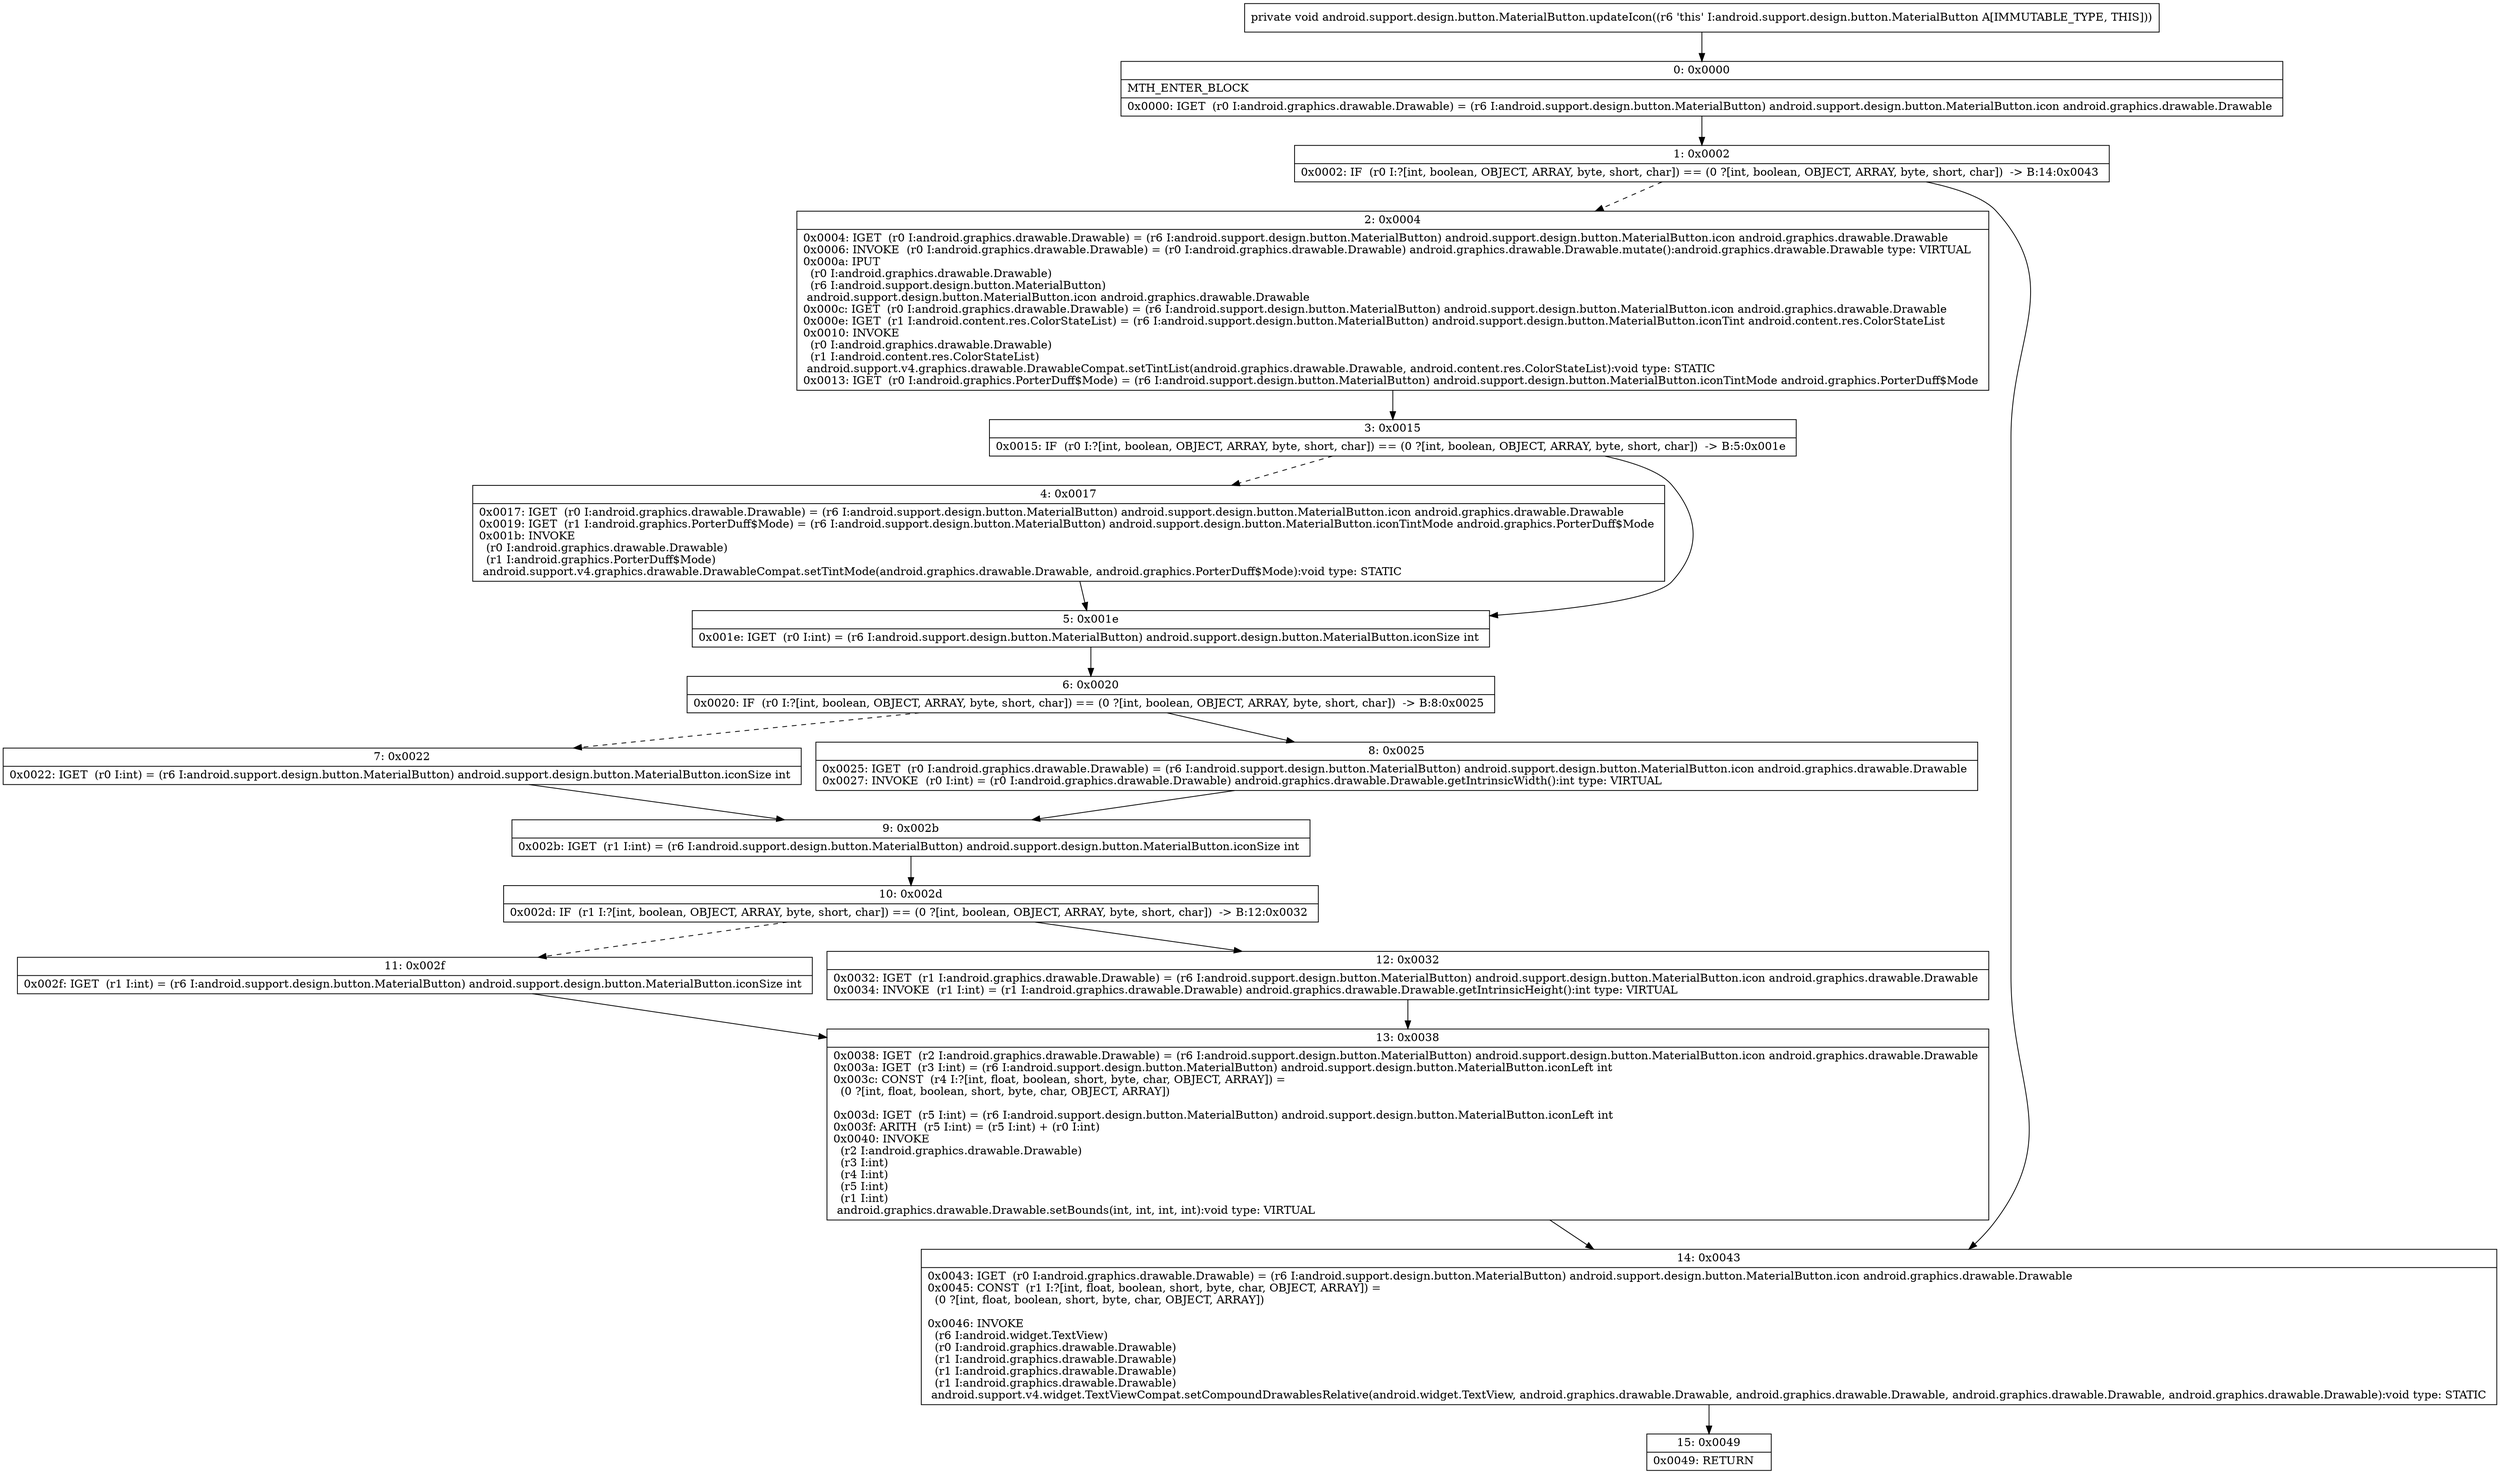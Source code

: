 digraph "CFG forandroid.support.design.button.MaterialButton.updateIcon()V" {
Node_0 [shape=record,label="{0\:\ 0x0000|MTH_ENTER_BLOCK\l|0x0000: IGET  (r0 I:android.graphics.drawable.Drawable) = (r6 I:android.support.design.button.MaterialButton) android.support.design.button.MaterialButton.icon android.graphics.drawable.Drawable \l}"];
Node_1 [shape=record,label="{1\:\ 0x0002|0x0002: IF  (r0 I:?[int, boolean, OBJECT, ARRAY, byte, short, char]) == (0 ?[int, boolean, OBJECT, ARRAY, byte, short, char])  \-\> B:14:0x0043 \l}"];
Node_2 [shape=record,label="{2\:\ 0x0004|0x0004: IGET  (r0 I:android.graphics.drawable.Drawable) = (r6 I:android.support.design.button.MaterialButton) android.support.design.button.MaterialButton.icon android.graphics.drawable.Drawable \l0x0006: INVOKE  (r0 I:android.graphics.drawable.Drawable) = (r0 I:android.graphics.drawable.Drawable) android.graphics.drawable.Drawable.mutate():android.graphics.drawable.Drawable type: VIRTUAL \l0x000a: IPUT  \l  (r0 I:android.graphics.drawable.Drawable)\l  (r6 I:android.support.design.button.MaterialButton)\l android.support.design.button.MaterialButton.icon android.graphics.drawable.Drawable \l0x000c: IGET  (r0 I:android.graphics.drawable.Drawable) = (r6 I:android.support.design.button.MaterialButton) android.support.design.button.MaterialButton.icon android.graphics.drawable.Drawable \l0x000e: IGET  (r1 I:android.content.res.ColorStateList) = (r6 I:android.support.design.button.MaterialButton) android.support.design.button.MaterialButton.iconTint android.content.res.ColorStateList \l0x0010: INVOKE  \l  (r0 I:android.graphics.drawable.Drawable)\l  (r1 I:android.content.res.ColorStateList)\l android.support.v4.graphics.drawable.DrawableCompat.setTintList(android.graphics.drawable.Drawable, android.content.res.ColorStateList):void type: STATIC \l0x0013: IGET  (r0 I:android.graphics.PorterDuff$Mode) = (r6 I:android.support.design.button.MaterialButton) android.support.design.button.MaterialButton.iconTintMode android.graphics.PorterDuff$Mode \l}"];
Node_3 [shape=record,label="{3\:\ 0x0015|0x0015: IF  (r0 I:?[int, boolean, OBJECT, ARRAY, byte, short, char]) == (0 ?[int, boolean, OBJECT, ARRAY, byte, short, char])  \-\> B:5:0x001e \l}"];
Node_4 [shape=record,label="{4\:\ 0x0017|0x0017: IGET  (r0 I:android.graphics.drawable.Drawable) = (r6 I:android.support.design.button.MaterialButton) android.support.design.button.MaterialButton.icon android.graphics.drawable.Drawable \l0x0019: IGET  (r1 I:android.graphics.PorterDuff$Mode) = (r6 I:android.support.design.button.MaterialButton) android.support.design.button.MaterialButton.iconTintMode android.graphics.PorterDuff$Mode \l0x001b: INVOKE  \l  (r0 I:android.graphics.drawable.Drawable)\l  (r1 I:android.graphics.PorterDuff$Mode)\l android.support.v4.graphics.drawable.DrawableCompat.setTintMode(android.graphics.drawable.Drawable, android.graphics.PorterDuff$Mode):void type: STATIC \l}"];
Node_5 [shape=record,label="{5\:\ 0x001e|0x001e: IGET  (r0 I:int) = (r6 I:android.support.design.button.MaterialButton) android.support.design.button.MaterialButton.iconSize int \l}"];
Node_6 [shape=record,label="{6\:\ 0x0020|0x0020: IF  (r0 I:?[int, boolean, OBJECT, ARRAY, byte, short, char]) == (0 ?[int, boolean, OBJECT, ARRAY, byte, short, char])  \-\> B:8:0x0025 \l}"];
Node_7 [shape=record,label="{7\:\ 0x0022|0x0022: IGET  (r0 I:int) = (r6 I:android.support.design.button.MaterialButton) android.support.design.button.MaterialButton.iconSize int \l}"];
Node_8 [shape=record,label="{8\:\ 0x0025|0x0025: IGET  (r0 I:android.graphics.drawable.Drawable) = (r6 I:android.support.design.button.MaterialButton) android.support.design.button.MaterialButton.icon android.graphics.drawable.Drawable \l0x0027: INVOKE  (r0 I:int) = (r0 I:android.graphics.drawable.Drawable) android.graphics.drawable.Drawable.getIntrinsicWidth():int type: VIRTUAL \l}"];
Node_9 [shape=record,label="{9\:\ 0x002b|0x002b: IGET  (r1 I:int) = (r6 I:android.support.design.button.MaterialButton) android.support.design.button.MaterialButton.iconSize int \l}"];
Node_10 [shape=record,label="{10\:\ 0x002d|0x002d: IF  (r1 I:?[int, boolean, OBJECT, ARRAY, byte, short, char]) == (0 ?[int, boolean, OBJECT, ARRAY, byte, short, char])  \-\> B:12:0x0032 \l}"];
Node_11 [shape=record,label="{11\:\ 0x002f|0x002f: IGET  (r1 I:int) = (r6 I:android.support.design.button.MaterialButton) android.support.design.button.MaterialButton.iconSize int \l}"];
Node_12 [shape=record,label="{12\:\ 0x0032|0x0032: IGET  (r1 I:android.graphics.drawable.Drawable) = (r6 I:android.support.design.button.MaterialButton) android.support.design.button.MaterialButton.icon android.graphics.drawable.Drawable \l0x0034: INVOKE  (r1 I:int) = (r1 I:android.graphics.drawable.Drawable) android.graphics.drawable.Drawable.getIntrinsicHeight():int type: VIRTUAL \l}"];
Node_13 [shape=record,label="{13\:\ 0x0038|0x0038: IGET  (r2 I:android.graphics.drawable.Drawable) = (r6 I:android.support.design.button.MaterialButton) android.support.design.button.MaterialButton.icon android.graphics.drawable.Drawable \l0x003a: IGET  (r3 I:int) = (r6 I:android.support.design.button.MaterialButton) android.support.design.button.MaterialButton.iconLeft int \l0x003c: CONST  (r4 I:?[int, float, boolean, short, byte, char, OBJECT, ARRAY]) = \l  (0 ?[int, float, boolean, short, byte, char, OBJECT, ARRAY])\l \l0x003d: IGET  (r5 I:int) = (r6 I:android.support.design.button.MaterialButton) android.support.design.button.MaterialButton.iconLeft int \l0x003f: ARITH  (r5 I:int) = (r5 I:int) + (r0 I:int) \l0x0040: INVOKE  \l  (r2 I:android.graphics.drawable.Drawable)\l  (r3 I:int)\l  (r4 I:int)\l  (r5 I:int)\l  (r1 I:int)\l android.graphics.drawable.Drawable.setBounds(int, int, int, int):void type: VIRTUAL \l}"];
Node_14 [shape=record,label="{14\:\ 0x0043|0x0043: IGET  (r0 I:android.graphics.drawable.Drawable) = (r6 I:android.support.design.button.MaterialButton) android.support.design.button.MaterialButton.icon android.graphics.drawable.Drawable \l0x0045: CONST  (r1 I:?[int, float, boolean, short, byte, char, OBJECT, ARRAY]) = \l  (0 ?[int, float, boolean, short, byte, char, OBJECT, ARRAY])\l \l0x0046: INVOKE  \l  (r6 I:android.widget.TextView)\l  (r0 I:android.graphics.drawable.Drawable)\l  (r1 I:android.graphics.drawable.Drawable)\l  (r1 I:android.graphics.drawable.Drawable)\l  (r1 I:android.graphics.drawable.Drawable)\l android.support.v4.widget.TextViewCompat.setCompoundDrawablesRelative(android.widget.TextView, android.graphics.drawable.Drawable, android.graphics.drawable.Drawable, android.graphics.drawable.Drawable, android.graphics.drawable.Drawable):void type: STATIC \l}"];
Node_15 [shape=record,label="{15\:\ 0x0049|0x0049: RETURN   \l}"];
MethodNode[shape=record,label="{private void android.support.design.button.MaterialButton.updateIcon((r6 'this' I:android.support.design.button.MaterialButton A[IMMUTABLE_TYPE, THIS])) }"];
MethodNode -> Node_0;
Node_0 -> Node_1;
Node_1 -> Node_2[style=dashed];
Node_1 -> Node_14;
Node_2 -> Node_3;
Node_3 -> Node_4[style=dashed];
Node_3 -> Node_5;
Node_4 -> Node_5;
Node_5 -> Node_6;
Node_6 -> Node_7[style=dashed];
Node_6 -> Node_8;
Node_7 -> Node_9;
Node_8 -> Node_9;
Node_9 -> Node_10;
Node_10 -> Node_11[style=dashed];
Node_10 -> Node_12;
Node_11 -> Node_13;
Node_12 -> Node_13;
Node_13 -> Node_14;
Node_14 -> Node_15;
}

